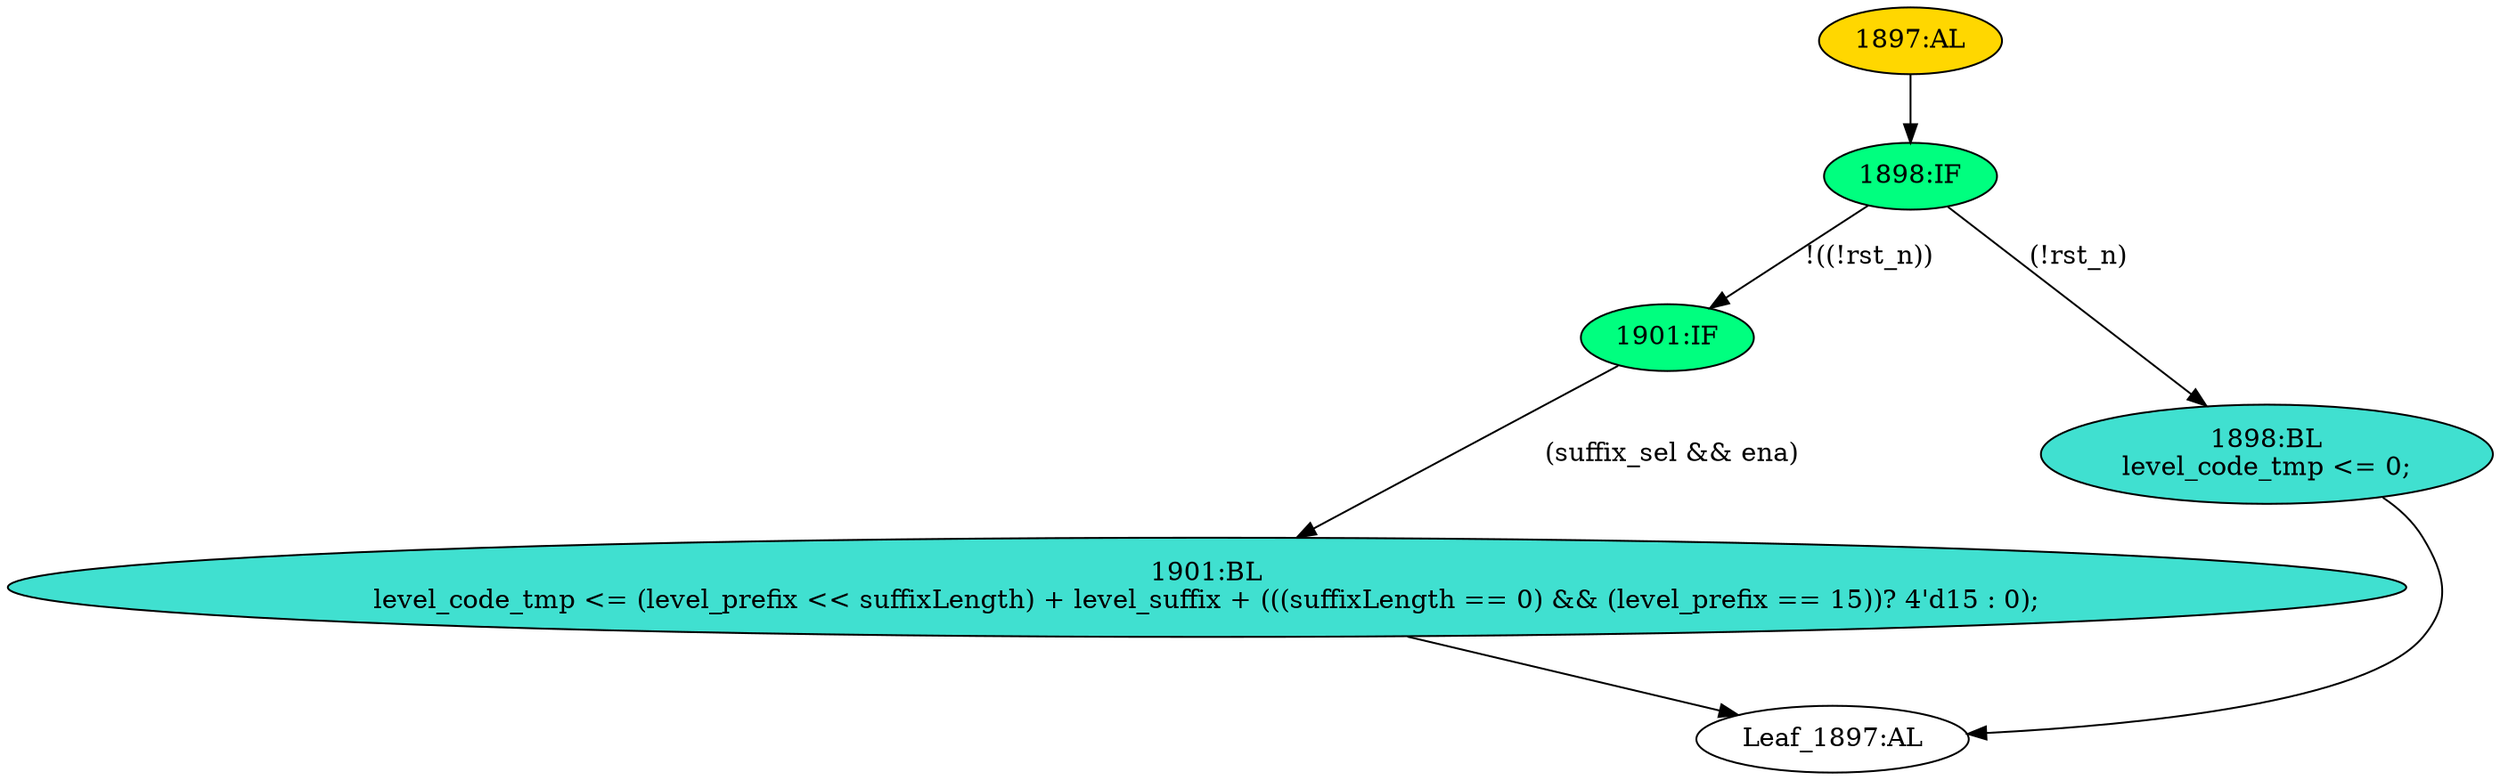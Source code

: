 strict digraph "" {
	node [label="\N"];
	"1901:BL"	 [ast="<pyverilog.vparser.ast.Block object at 0x7f204c59f090>",
		fillcolor=turquoise,
		label="1901:BL
level_code_tmp <= (level_prefix << suffixLength) + level_suffix + (((suffixLength == 0) && (level_prefix == 15))? 4'd15 : \
0);",
		statements="[<pyverilog.vparser.ast.NonblockingSubstitution object at 0x7f204c598990>]",
		style=filled,
		typ=Block];
	"Leaf_1897:AL"	 [def_var="['level_code_tmp']",
		label="Leaf_1897:AL"];
	"1901:BL" -> "Leaf_1897:AL"	 [cond="[]",
		lineno=None];
	"1898:IF"	 [ast="<pyverilog.vparser.ast.IfStatement object at 0x7f204c6dd050>",
		fillcolor=springgreen,
		label="1898:IF",
		statements="[]",
		style=filled,
		typ=IfStatement];
	"1901:IF"	 [ast="<pyverilog.vparser.ast.IfStatement object at 0x7f204c6dd0d0>",
		fillcolor=springgreen,
		label="1901:IF",
		statements="[]",
		style=filled,
		typ=IfStatement];
	"1898:IF" -> "1901:IF"	 [cond="['rst_n']",
		label="!((!rst_n))",
		lineno=1898];
	"1898:BL"	 [ast="<pyverilog.vparser.ast.Block object at 0x7f204c6ddf50>",
		fillcolor=turquoise,
		label="1898:BL
level_code_tmp <= 0;",
		statements="[<pyverilog.vparser.ast.NonblockingSubstitution object at 0x7f204c6dde50>]",
		style=filled,
		typ=Block];
	"1898:IF" -> "1898:BL"	 [cond="['rst_n']",
		label="(!rst_n)",
		lineno=1898];
	"1897:AL"	 [ast="<pyverilog.vparser.ast.Always object at 0x7f204c6dddd0>",
		clk_sens=True,
		fillcolor=gold,
		label="1897:AL",
		sens="['clk', 'rst_n']",
		statements="[]",
		style=filled,
		typ=Always,
		use_var="['rst_n', 'suffix_sel', 'ena', 'level_suffix', 'suffixLength', 'level_prefix']"];
	"1897:AL" -> "1898:IF"	 [cond="[]",
		lineno=None];
	"1901:IF" -> "1901:BL"	 [cond="['suffix_sel', 'ena']",
		label="(suffix_sel && ena)",
		lineno=1901];
	"1898:BL" -> "Leaf_1897:AL"	 [cond="[]",
		lineno=None];
}
